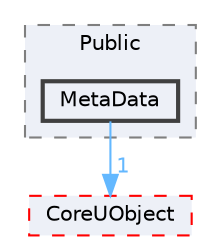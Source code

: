 digraph "MetaData"
{
 // INTERACTIVE_SVG=YES
 // LATEX_PDF_SIZE
  bgcolor="transparent";
  edge [fontname=Helvetica,fontsize=10,labelfontname=Helvetica,labelfontsize=10];
  node [fontname=Helvetica,fontsize=10,shape=box,height=0.2,width=0.4];
  compound=true
  subgraph clusterdir_e91b7eabbe3727cf625790e36a8d5a32 {
    graph [ bgcolor="#edf0f7", pencolor="grey50", label="Public", fontname=Helvetica,fontsize=10 style="filled,dashed", URL="dir_e91b7eabbe3727cf625790e36a8d5a32.html",tooltip=""]
  dir_735e9b9e4dd3e68499baa1dacbf07725 [label="MetaData", fillcolor="#edf0f7", color="grey25", style="filled,bold", URL="dir_735e9b9e4dd3e68499baa1dacbf07725.html",tooltip=""];
  }
  dir_4c499e5e32e2b4479ad7e552df73eeae [label="CoreUObject", fillcolor="#edf0f7", color="red", style="filled,dashed", URL="dir_4c499e5e32e2b4479ad7e552df73eeae.html",tooltip=""];
  dir_735e9b9e4dd3e68499baa1dacbf07725->dir_4c499e5e32e2b4479ad7e552df73eeae [headlabel="1", labeldistance=1.5 headhref="dir_000633_000268.html" href="dir_000633_000268.html" color="steelblue1" fontcolor="steelblue1"];
}
